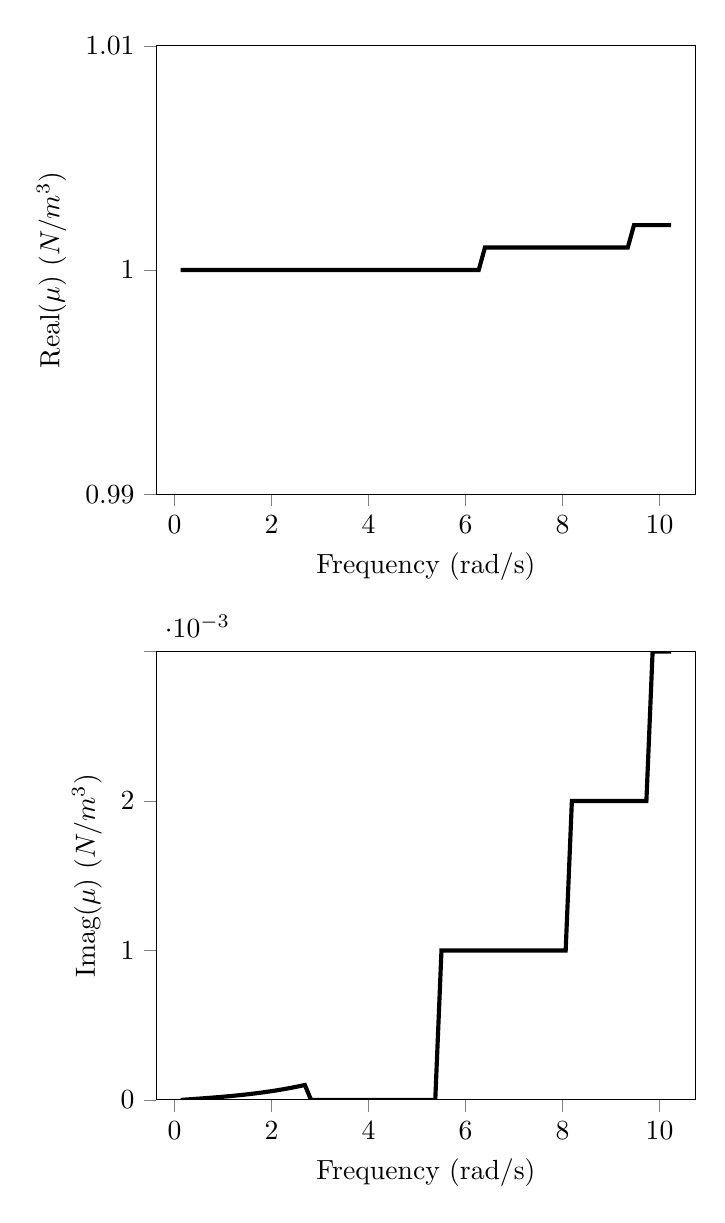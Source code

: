 % This file was created by matplotlib2tikz v0.6.13.
\begin{tikzpicture}

\begin{groupplot}[group style={group size=1 by 2,vertical sep=2cm}]
\nextgroupplot[
xlabel={Frequency (rad/s)},
ylabel={Real($\mu$) $(N/m^3)$},
xmin=-0.378, xmax=10.746,
ymin=0.99, ymax=1.01,
xtick={-2,0,2,4,6,8,10,12},
ytick={0.99,1,1.01},
minor xtick={},
minor ytick={},
tick align=outside,
tick pos=left,
x grid style={lightgray!92.026!black},
y grid style={lightgray!92.026!black}
]
\addplot [line width=1.5pt, black, forget plot]
table {%
0.128 1.0
0.256 1.0
0.384 1.0
0.512 1.0
0.64 1.0
0.768 1.0
0.896 1.0
1.024 1.0
1.152 1.0
1.28 1.0
1.408 1.0
1.536 1.0
1.664 1.0
1.792 1.0
1.92 1.0
2.048 1.0
2.176 1.0
2.304 1.0
2.432 1.0
2.56 1.0
2.688 1.0
2.816 1.0
2.944 1.0
3.072 1.0
3.2 1.0
3.328 1.0
3.456 1.0
3.584 1.0
3.712 1.0
3.84 1.0
3.968 1.0
4.096 1.0
4.224 1.0
4.352 1.0
4.48 1.0
4.608 1.0
4.736 1.0
4.864 1.0
4.992 1.0
5.12 1.0
5.248 1.0
5.376 1.0
5.504 1.0
5.632 1.0
5.76 1.0
5.888 1.0
6.016 1.0
6.144 1.0
6.272 1.0
6.4 1.001
6.528 1.001
6.656 1.001
6.784 1.001
6.912 1.001
7.04 1.001
7.168 1.001
7.296 1.001
7.424 1.001
7.552 1.001
7.68 1.001
7.808 1.001
7.936 1.001
8.064 1.001
8.192 1.001
8.32 1.001
8.448 1.001
8.576 1.001
8.704 1.001
8.832 1.001
8.96 1.001
9.088 1.001
9.216 1.001
9.344 1.001
9.472 1.002
9.6 1.002
9.728 1.002
9.856 1.002
9.984 1.002
10.112 1.002
10.24 1.002
};
% \addplot [line width=1.5pt, black, dashed, forget plot]
% table {%
% 0 1.0
% 1 1.0
% };
% \path [draw=black, fill opacity=0] (axis cs:0,0.99)
% --(axis cs:0,1.01);

% \path [draw=black, fill opacity=0] (axis cs:1,0.99)
% --(axis cs:1,1.01);

% \path [draw=black, fill opacity=0] (axis cs:-0.378,0)
% --(axis cs:10.746,0);

% \path [draw=black, fill opacity=0] (axis cs:-0.378,1)
% --(axis cs:10.746,1);

\nextgroupplot[
xlabel={Frequency (rad/s)},
ylabel={Imag($\mu$) $(N/m^3)$},
xmin=-0.378, xmax=10.746,
ymin=-0.0, ymax=0.003,
xtick={-2,0,2,4,6,8,10,12},
ytick={-0.001,0,0.001,0.002,0.003},
yticklabels={,0,1,2,},
minor xtick={},
minor ytick={},
tick align=outside,
tick pos=left,
x grid style={lightgray!92.026!black},
y grid style={lightgray!92.026!black}
]
\addplot [line width=1.5pt, black, forget plot]
table {%
0.128 0
0.256 2.888e-06
0.384 5.808e-06
0.512 8.792e-06
0.64 1.187e-05
0.768 1.508e-05
0.896 1.844e-05
1.024 2.199e-05
1.152 2.577e-05
1.28 2.98e-05
1.408 3.412e-05
1.536 3.875e-05
1.664 4.373e-05
1.792 4.909e-05
1.92 5.487e-05
2.048 6.109e-05
2.176 6.778e-05
2.304 7.498e-05
2.432 8.272e-05
2.56 9.103e-05
2.688 9.994e-05
2.816 0.0
2.944 0.0
3.072 0.0
3.2 0.0
3.328 0.0
3.456 0.0
3.584 0.0
3.712 0.0
3.84 0.0
3.968 0.0
4.096 0.0
4.224 0.0
4.352 0.0
4.48 0.0
4.608 0.0
4.736 0.0
4.864 0.0
4.992 0.0
5.12 0.0
5.248 0.0
5.376 0.0
5.504 0.001
5.632 0.001
5.76 0.001
5.888 0.001
6.016 0.001
6.144 0.001
6.272 0.001
6.4 0.001
6.528 0.001
6.656 0.001
6.784 0.001
6.912 0.001
7.04 0.001
7.168 0.001
7.296 0.001
7.424 0.001
7.552 0.001
7.68 0.001
7.808 0.001
7.936 0.001
8.064 0.001
8.192 0.002
8.32 0.002
8.448 0.002
8.576 0.002
8.704 0.002
8.832 0.002
8.96 0.002
9.088 0.002
9.216 0.002
9.344 0.002
9.472 0.002
9.6 0.002
9.728 0.002
9.856 0.003
9.984 0.003
10.112 0.003
10.24 0.003
};
% \addplot [line width=1.5pt, black, dashed, forget plot]
% table {%
% 0 0.001
% 1 0.001
% };
% \path [draw=black, fill opacity=0] (axis cs:0,-0.0)
% --(axis cs:0,0.003);

% \path [draw=black, fill opacity=0] (axis cs:1,-0.0)
% --(axis cs:1,0.003);

% \path [draw=black, fill opacity=0] (axis cs:-0.378,0)
% --(axis cs:10.746,0);

% \path [draw=black, fill opacity=0] (axis cs:-0.378,1)
% --(axis cs:10.746,1);

\end{groupplot}

\end{tikzpicture}
